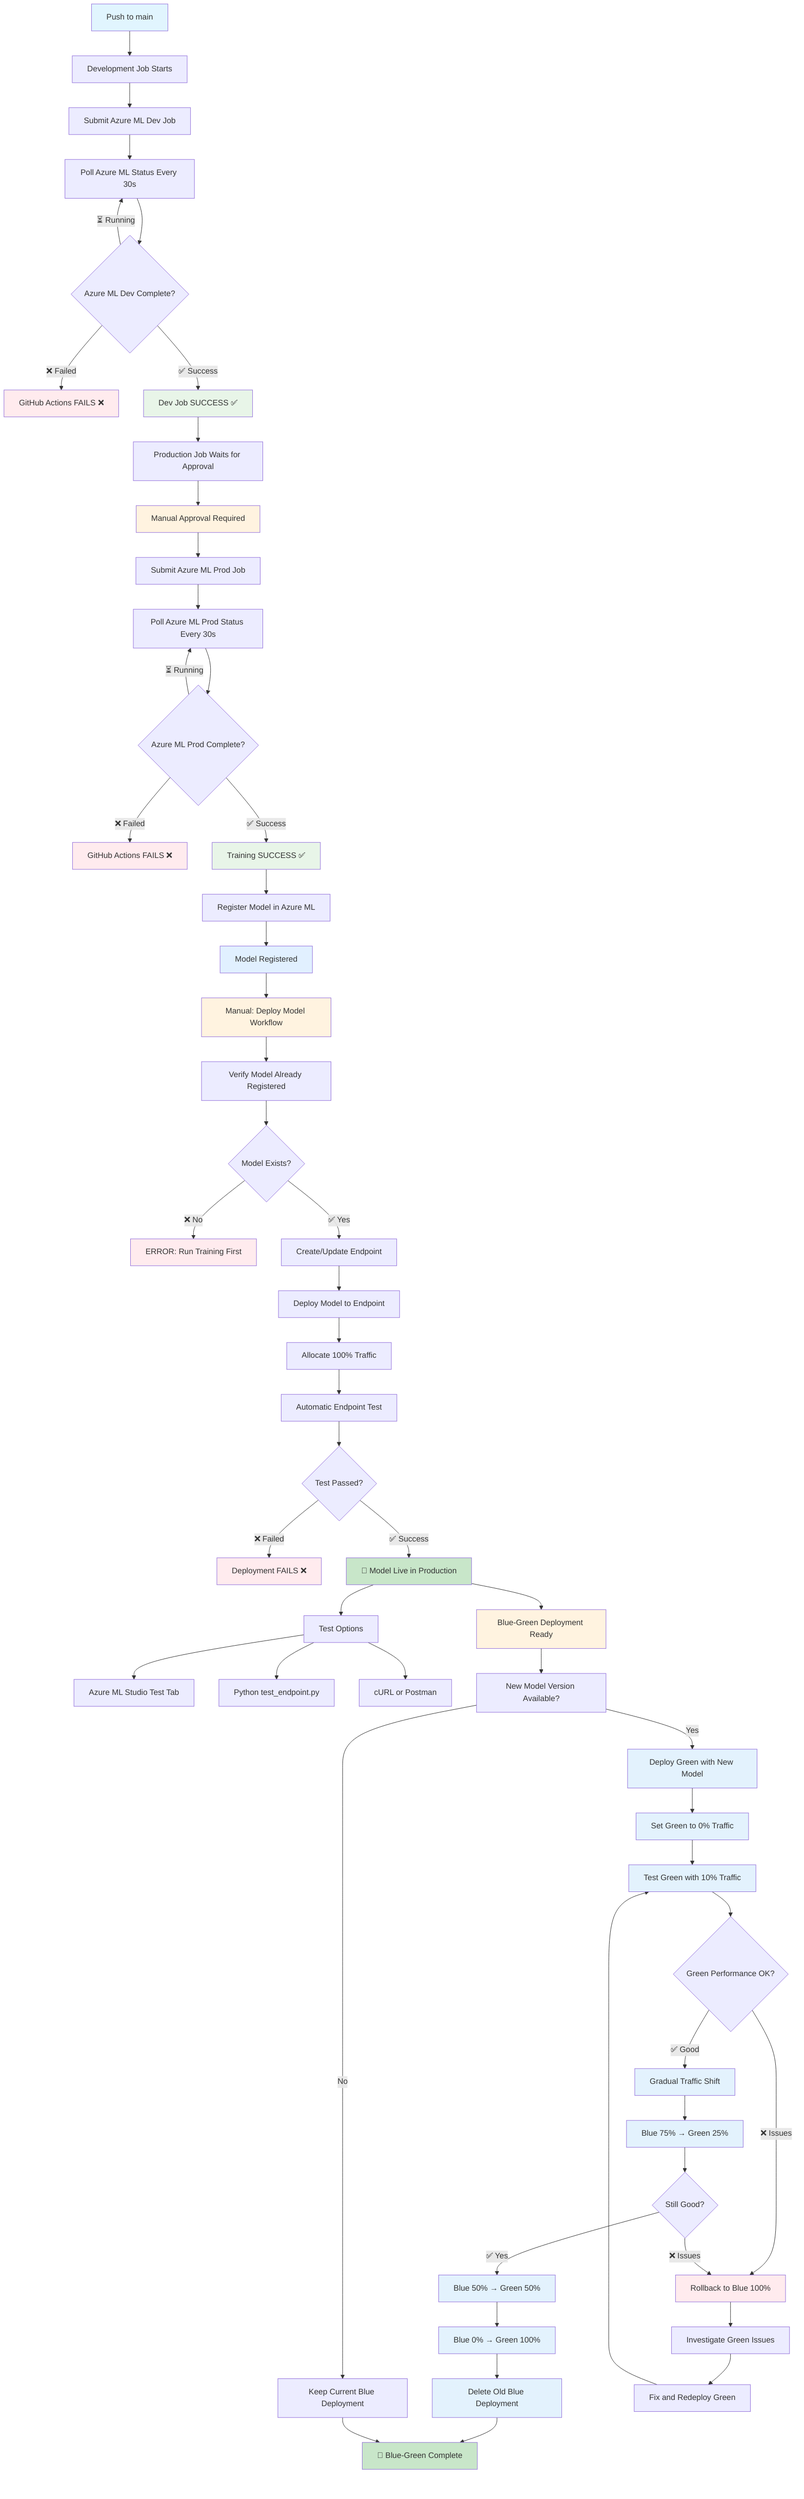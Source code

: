 graph TD
    A[Push to main] --> B[Development Job Starts]
    B --> C[Submit Azure ML Dev Job]
    C --> D[Poll Azure ML Status Every 30s]
    D --> E{Azure ML Dev Complete?}
    E -->|❌ Failed| F[GitHub Actions FAILS ❌]
    E -->|⏳ Running| D
    E -->|✅ Success| G[Dev Job SUCCESS ✅]
    G --> H[Production Job Waits for Approval]
    H --> I[Manual Approval Required]
    I --> J[Submit Azure ML Prod Job]
    J --> K[Poll Azure ML Prod Status Every 30s]
    K --> L{Azure ML Prod Complete?}
    L -->|❌ Failed| M[GitHub Actions FAILS ❌]
    L -->|⏳ Running| K
    L -->|✅ Success| N[Training SUCCESS ✅]
    N --> O[Register Model in Azure ML]
    O --> P[Model Registered]
    
    P --> Q[Manual: Deploy Model Workflow]
    Q --> R[Verify Model Already Registered]
    R --> S{Model Exists?}
    S -->|❌ No| T[ERROR: Run Training First]
    S -->|✅ Yes| U[Create/Update Endpoint]
    U --> V[Deploy Model to Endpoint]
    V --> W[Allocate 100% Traffic]
    W --> X[Automatic Endpoint Test]
    X --> Y{Test Passed?}
    Y -->|❌ Failed| Z[Deployment FAILS ❌]
    Y -->|✅ Success| AA[🎉 Model Live in Production]
    
    AA --> BB[Test Options]
    BB --> BC[Azure ML Studio Test Tab]
    BB --> BD[Python test_endpoint.py]
    BB --> BE[cURL or Postman]
    
    AA --> BF[Blue-Green Deployment Ready]
    BF --> BG[New Model Version Available?]
    BG -->|Yes| BH[Deploy Green with New Model]
    BG -->|No| BI[Keep Current Blue Deployment]
    
    BH --> BJ[Set Green to 0% Traffic]
    BJ --> BK[Test Green with 10% Traffic]
    BK --> BL{Green Performance OK?}
    BL -->|❌ Issues| BM[Rollback to Blue 100%]
    BL -->|✅ Good| BN[Gradual Traffic Shift]
    
    BN --> BO[Blue 75% → Green 25%]
    BO --> BP{Still Good?}
    BP -->|✅ Yes| BQ[Blue 50% → Green 50%]
    BP -->|❌ Issues| BM
    
    BQ --> BR[Blue 0% → Green 100%]
    BR --> BS[Delete Old Blue Deployment]
    
    BM --> BT[Investigate Green Issues]
    BT --> BU[Fix and Redeploy Green]
    BU --> BK
    
    BS --> BV[🎉 Blue-Green Complete]
    BI --> BV
    
    style A fill:#e1f5fe
    style F fill:#ffebee
    style M fill:#ffebee
    style T fill:#ffebee
    style Z fill:#ffebee
    style BM fill:#ffebee
    style G fill:#e8f5e8
    style N fill:#e8f5e8
    style P fill:#e1f0ff
    style AA fill:#c8e6c9
    style BV fill:#c8e6c9
    style I fill:#fff3e0
    style Q fill:#fff3e0
    style BF fill:#fff3e0
    style BH fill:#e3f2fd
    style BJ fill:#e3f2fd
    style BK fill:#e3f2fd
    style BN fill:#e3f2fd
    style BO fill:#e3f2fd
    style BQ fill:#e3f2fd
    style BR fill:#e3f2fd
    style BS fill:#e3f2fd